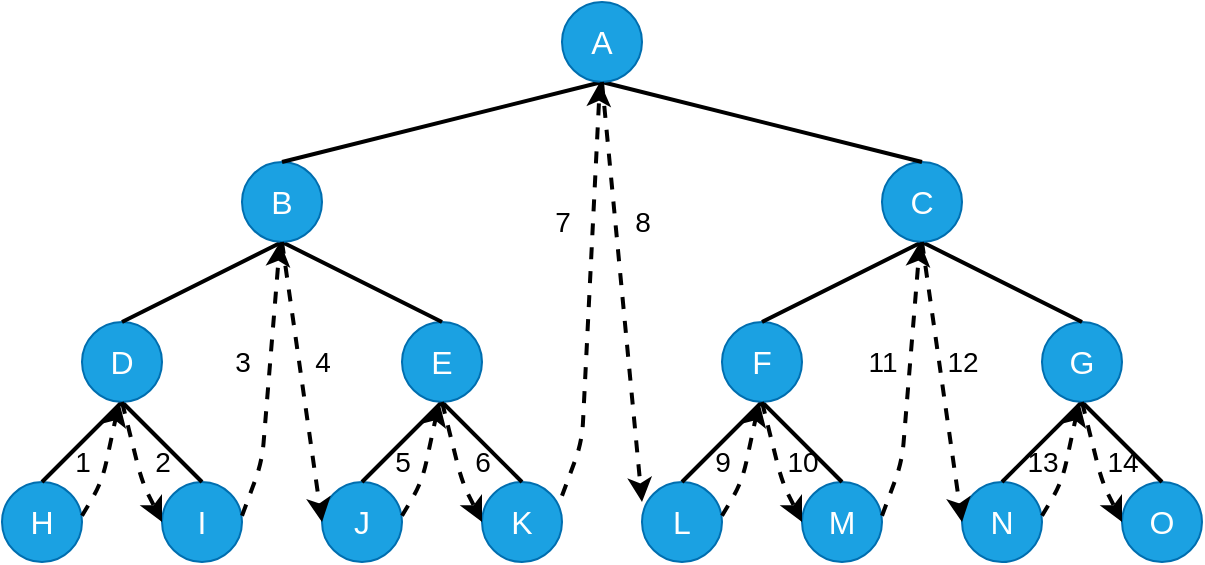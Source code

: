 <mxfile version="14.6.13" type="device"><diagram id="qobhLQH16APk-7GqI5nU" name="第 1 页"><mxGraphModel dx="895" dy="567" grid="1" gridSize="10" guides="1" tooltips="1" connect="1" arrows="1" fold="1" page="1" pageScale="1" pageWidth="827" pageHeight="1169" math="0" shadow="0"><root><mxCell id="0"/><mxCell id="1" parent="0"/><mxCell id="oHFfW1aaUXZ90VwWtwJ0-1" value="&lt;font style=&quot;font-size: 16px&quot;&gt;H&lt;/font&gt;" style="ellipse;whiteSpace=wrap;html=1;fillColor=#1ba1e2;strokeColor=#006EAF;fontColor=#ffffff;" parent="1" vertex="1"><mxGeometry x="320" y="440" width="40" height="40" as="geometry"/></mxCell><mxCell id="oHFfW1aaUXZ90VwWtwJ0-2" value="&lt;font style=&quot;font-size: 16px&quot;&gt;I&lt;/font&gt;" style="ellipse;whiteSpace=wrap;html=1;fillColor=#1ba1e2;strokeColor=#006EAF;fontColor=#ffffff;" parent="1" vertex="1"><mxGeometry x="400" y="440" width="40" height="40" as="geometry"/></mxCell><mxCell id="oHFfW1aaUXZ90VwWtwJ0-3" value="" style="endArrow=none;html=1;strokeWidth=2;" parent="1" edge="1"><mxGeometry width="50" height="50" relative="1" as="geometry"><mxPoint x="340" y="440" as="sourcePoint"/><mxPoint x="380" y="400" as="targetPoint"/></mxGeometry></mxCell><mxCell id="oHFfW1aaUXZ90VwWtwJ0-5" value="" style="endArrow=none;html=1;strokeWidth=2;exitX=0.5;exitY=0;exitDx=0;exitDy=0;" parent="1" source="oHFfW1aaUXZ90VwWtwJ0-2" edge="1"><mxGeometry width="50" height="50" relative="1" as="geometry"><mxPoint x="350" y="450" as="sourcePoint"/><mxPoint x="380" y="400" as="targetPoint"/></mxGeometry></mxCell><mxCell id="oHFfW1aaUXZ90VwWtwJ0-6" value="&lt;font style=&quot;font-size: 16px&quot;&gt;J&lt;/font&gt;" style="ellipse;whiteSpace=wrap;html=1;fillColor=#1ba1e2;strokeColor=#006EAF;fontColor=#ffffff;" parent="1" vertex="1"><mxGeometry x="480" y="440" width="40" height="40" as="geometry"/></mxCell><mxCell id="oHFfW1aaUXZ90VwWtwJ0-7" value="&lt;font style=&quot;font-size: 16px&quot;&gt;K&lt;/font&gt;" style="ellipse;whiteSpace=wrap;html=1;fillColor=#1ba1e2;strokeColor=#006EAF;fontColor=#ffffff;" parent="1" vertex="1"><mxGeometry x="560" y="440" width="40" height="40" as="geometry"/></mxCell><mxCell id="oHFfW1aaUXZ90VwWtwJ0-8" value="" style="endArrow=none;html=1;strokeWidth=2;" parent="1" edge="1"><mxGeometry width="50" height="50" relative="1" as="geometry"><mxPoint x="500" y="440" as="sourcePoint"/><mxPoint x="540" y="400" as="targetPoint"/></mxGeometry></mxCell><mxCell id="oHFfW1aaUXZ90VwWtwJ0-9" value="" style="endArrow=none;html=1;strokeWidth=2;exitX=0.5;exitY=0;exitDx=0;exitDy=0;" parent="1" source="oHFfW1aaUXZ90VwWtwJ0-7" edge="1"><mxGeometry width="50" height="50" relative="1" as="geometry"><mxPoint x="510" y="450" as="sourcePoint"/><mxPoint x="540" y="400" as="targetPoint"/></mxGeometry></mxCell><mxCell id="oHFfW1aaUXZ90VwWtwJ0-18" value="&lt;font style=&quot;font-size: 16px&quot;&gt;L&lt;/font&gt;" style="ellipse;whiteSpace=wrap;html=1;fillColor=#1ba1e2;strokeColor=#006EAF;fontColor=#ffffff;" parent="1" vertex="1"><mxGeometry x="640" y="440" width="40" height="40" as="geometry"/></mxCell><mxCell id="oHFfW1aaUXZ90VwWtwJ0-19" value="&lt;font style=&quot;font-size: 16px&quot;&gt;M&lt;/font&gt;" style="ellipse;whiteSpace=wrap;html=1;fillColor=#1ba1e2;strokeColor=#006EAF;fontColor=#ffffff;" parent="1" vertex="1"><mxGeometry x="720" y="440" width="40" height="40" as="geometry"/></mxCell><mxCell id="oHFfW1aaUXZ90VwWtwJ0-20" value="" style="endArrow=none;html=1;strokeWidth=2;" parent="1" edge="1"><mxGeometry width="50" height="50" relative="1" as="geometry"><mxPoint x="660" y="440" as="sourcePoint"/><mxPoint x="700" y="400" as="targetPoint"/></mxGeometry></mxCell><mxCell id="oHFfW1aaUXZ90VwWtwJ0-21" value="" style="endArrow=none;html=1;strokeWidth=2;exitX=0.5;exitY=0;exitDx=0;exitDy=0;" parent="1" source="oHFfW1aaUXZ90VwWtwJ0-19" edge="1"><mxGeometry width="50" height="50" relative="1" as="geometry"><mxPoint x="670" y="450" as="sourcePoint"/><mxPoint x="700" y="400" as="targetPoint"/></mxGeometry></mxCell><mxCell id="oHFfW1aaUXZ90VwWtwJ0-22" value="&lt;font style=&quot;font-size: 16px&quot;&gt;N&lt;/font&gt;" style="ellipse;whiteSpace=wrap;html=1;fillColor=#1ba1e2;strokeColor=#006EAF;fontColor=#ffffff;" parent="1" vertex="1"><mxGeometry x="800" y="440" width="40" height="40" as="geometry"/></mxCell><mxCell id="oHFfW1aaUXZ90VwWtwJ0-23" value="&lt;font style=&quot;font-size: 16px&quot;&gt;O&lt;/font&gt;" style="ellipse;whiteSpace=wrap;html=1;fillColor=#1ba1e2;strokeColor=#006EAF;fontColor=#ffffff;" parent="1" vertex="1"><mxGeometry x="880" y="440" width="40" height="40" as="geometry"/></mxCell><mxCell id="oHFfW1aaUXZ90VwWtwJ0-24" value="" style="endArrow=none;html=1;strokeWidth=2;" parent="1" edge="1"><mxGeometry width="50" height="50" relative="1" as="geometry"><mxPoint x="820" y="440" as="sourcePoint"/><mxPoint x="860" y="400" as="targetPoint"/></mxGeometry></mxCell><mxCell id="oHFfW1aaUXZ90VwWtwJ0-25" value="" style="endArrow=none;html=1;strokeWidth=2;exitX=0.5;exitY=0;exitDx=0;exitDy=0;" parent="1" source="oHFfW1aaUXZ90VwWtwJ0-23" edge="1"><mxGeometry width="50" height="50" relative="1" as="geometry"><mxPoint x="830" y="450" as="sourcePoint"/><mxPoint x="860" y="400" as="targetPoint"/></mxGeometry></mxCell><mxCell id="oHFfW1aaUXZ90VwWtwJ0-26" value="&lt;font style=&quot;font-size: 16px&quot;&gt;D&lt;/font&gt;" style="ellipse;whiteSpace=wrap;html=1;fillColor=#1ba1e2;strokeColor=#006EAF;fontColor=#ffffff;" parent="1" vertex="1"><mxGeometry x="360" y="360" width="40" height="40" as="geometry"/></mxCell><mxCell id="oHFfW1aaUXZ90VwWtwJ0-27" value="&lt;font style=&quot;font-size: 16px&quot;&gt;E&lt;/font&gt;" style="ellipse;whiteSpace=wrap;html=1;fillColor=#1ba1e2;strokeColor=#006EAF;fontColor=#ffffff;" parent="1" vertex="1"><mxGeometry x="520" y="360" width="40" height="40" as="geometry"/></mxCell><mxCell id="oHFfW1aaUXZ90VwWtwJ0-28" value="" style="endArrow=none;html=1;strokeWidth=2;" parent="1" edge="1"><mxGeometry width="50" height="50" relative="1" as="geometry"><mxPoint x="380" y="360" as="sourcePoint"/><mxPoint x="460" y="320" as="targetPoint"/></mxGeometry></mxCell><mxCell id="oHFfW1aaUXZ90VwWtwJ0-29" value="" style="endArrow=none;html=1;strokeWidth=2;exitX=0.5;exitY=0;exitDx=0;exitDy=0;" parent="1" source="oHFfW1aaUXZ90VwWtwJ0-27" edge="1"><mxGeometry width="50" height="50" relative="1" as="geometry"><mxPoint x="390" y="370" as="sourcePoint"/><mxPoint x="460" y="320" as="targetPoint"/><Array as="points"><mxPoint x="460" y="320"/></Array></mxGeometry></mxCell><mxCell id="oHFfW1aaUXZ90VwWtwJ0-30" value="&lt;span style=&quot;font-size: 16px&quot;&gt;F&lt;/span&gt;" style="ellipse;whiteSpace=wrap;html=1;fillColor=#1ba1e2;strokeColor=#006EAF;fontColor=#ffffff;" parent="1" vertex="1"><mxGeometry x="680" y="360" width="40" height="40" as="geometry"/></mxCell><mxCell id="oHFfW1aaUXZ90VwWtwJ0-31" value="&lt;font style=&quot;font-size: 16px&quot;&gt;G&lt;/font&gt;" style="ellipse;whiteSpace=wrap;html=1;fillColor=#1ba1e2;strokeColor=#006EAF;fontColor=#ffffff;" parent="1" vertex="1"><mxGeometry x="840" y="360" width="40" height="40" as="geometry"/></mxCell><mxCell id="oHFfW1aaUXZ90VwWtwJ0-32" value="" style="endArrow=none;html=1;strokeWidth=2;" parent="1" edge="1"><mxGeometry width="50" height="50" relative="1" as="geometry"><mxPoint x="700" y="360" as="sourcePoint"/><mxPoint x="780" y="320" as="targetPoint"/></mxGeometry></mxCell><mxCell id="oHFfW1aaUXZ90VwWtwJ0-33" value="" style="endArrow=none;html=1;strokeWidth=2;exitX=0.5;exitY=0;exitDx=0;exitDy=0;" parent="1" source="oHFfW1aaUXZ90VwWtwJ0-31" edge="1"><mxGeometry width="50" height="50" relative="1" as="geometry"><mxPoint x="710" y="370" as="sourcePoint"/><mxPoint x="780" y="320" as="targetPoint"/></mxGeometry></mxCell><mxCell id="oHFfW1aaUXZ90VwWtwJ0-34" value="&lt;font style=&quot;font-size: 16px&quot;&gt;B&lt;/font&gt;" style="ellipse;whiteSpace=wrap;html=1;fillColor=#1ba1e2;strokeColor=#006EAF;fontColor=#ffffff;" parent="1" vertex="1"><mxGeometry x="440" y="280" width="40" height="40" as="geometry"/></mxCell><mxCell id="oHFfW1aaUXZ90VwWtwJ0-35" value="&lt;font style=&quot;font-size: 16px&quot;&gt;C&lt;/font&gt;" style="ellipse;whiteSpace=wrap;html=1;fillColor=#1ba1e2;strokeColor=#006EAF;fontColor=#ffffff;" parent="1" vertex="1"><mxGeometry x="760" y="280" width="40" height="40" as="geometry"/></mxCell><mxCell id="oHFfW1aaUXZ90VwWtwJ0-36" value="" style="endArrow=none;html=1;strokeWidth=2;" parent="1" edge="1"><mxGeometry width="50" height="50" relative="1" as="geometry"><mxPoint x="460" y="280" as="sourcePoint"/><mxPoint x="620" y="240" as="targetPoint"/></mxGeometry></mxCell><mxCell id="oHFfW1aaUXZ90VwWtwJ0-39" value="" style="endArrow=none;html=1;strokeWidth=2;exitX=0.5;exitY=0;exitDx=0;exitDy=0;" parent="1" source="oHFfW1aaUXZ90VwWtwJ0-35" edge="1"><mxGeometry width="50" height="50" relative="1" as="geometry"><mxPoint x="470" y="290" as="sourcePoint"/><mxPoint x="620" y="240" as="targetPoint"/></mxGeometry></mxCell><mxCell id="oHFfW1aaUXZ90VwWtwJ0-40" value="&lt;font style=&quot;font-size: 16px&quot;&gt;A&lt;/font&gt;" style="ellipse;whiteSpace=wrap;html=1;fillColor=#1ba1e2;strokeColor=#006EAF;fontColor=#ffffff;" parent="1" vertex="1"><mxGeometry x="600" y="200" width="40" height="40" as="geometry"/></mxCell><mxCell id="oHFfW1aaUXZ90VwWtwJ0-54" value="" style="endArrow=classic;html=1;dashed=1;strokeWidth=2;exitX=0.004;exitY=0.256;exitDx=0;exitDy=0;exitPerimeter=0;" parent="1" edge="1"><mxGeometry width="50" height="50" relative="1" as="geometry"><mxPoint x="360.0" y="456.88" as="sourcePoint"/><mxPoint x="378.6" y="400" as="targetPoint"/><Array as="points"><mxPoint x="370" y="440"/></Array></mxGeometry></mxCell><mxCell id="oHFfW1aaUXZ90VwWtwJ0-55" value="&lt;font style=&quot;font-size: 14px&quot;&gt;1&lt;/font&gt;" style="text;html=1;align=center;verticalAlign=middle;resizable=0;points=[];autosize=1;strokeColor=none;" parent="1" vertex="1"><mxGeometry x="350" y="420" width="20" height="20" as="geometry"/></mxCell><mxCell id="oHFfW1aaUXZ90VwWtwJ0-81" value="" style="endArrow=classic;html=1;dashed=1;strokeWidth=2;entryX=0;entryY=0.5;entryDx=0;entryDy=0;" parent="1" target="oHFfW1aaUXZ90VwWtwJ0-2" edge="1"><mxGeometry width="50" height="50" relative="1" as="geometry"><mxPoint x="380" y="400" as="sourcePoint"/><mxPoint x="370" y="466.88" as="targetPoint"/><Array as="points"><mxPoint x="390" y="440"/></Array></mxGeometry></mxCell><mxCell id="oHFfW1aaUXZ90VwWtwJ0-82" value="&lt;font style=&quot;font-size: 14px&quot;&gt;2&lt;/font&gt;" style="text;html=1;align=center;verticalAlign=middle;resizable=0;points=[];autosize=1;strokeColor=none;direction=north;" parent="1" vertex="1"><mxGeometry x="390" y="420" width="20" height="20" as="geometry"/></mxCell><mxCell id="oHFfW1aaUXZ90VwWtwJ0-83" value="" style="endArrow=classic;html=1;dashed=1;strokeWidth=2;exitX=0.004;exitY=0.256;exitDx=0;exitDy=0;exitPerimeter=0;" parent="1" edge="1"><mxGeometry width="50" height="50" relative="1" as="geometry"><mxPoint x="440" y="456.88" as="sourcePoint"/><mxPoint x="459" y="320" as="targetPoint"/><Array as="points"><mxPoint x="450" y="430"/></Array></mxGeometry></mxCell><mxCell id="oHFfW1aaUXZ90VwWtwJ0-84" value="&lt;font style=&quot;font-size: 14px&quot;&gt;3&lt;/font&gt;" style="text;html=1;align=center;verticalAlign=middle;resizable=0;points=[];autosize=1;strokeColor=none;" parent="1" vertex="1"><mxGeometry x="430" y="370" width="20" height="20" as="geometry"/></mxCell><mxCell id="oHFfW1aaUXZ90VwWtwJ0-85" value="" style="endArrow=classic;html=1;dashed=1;strokeWidth=2;entryX=0;entryY=0.5;entryDx=0;entryDy=0;" parent="1" target="oHFfW1aaUXZ90VwWtwJ0-6" edge="1"><mxGeometry width="50" height="50" relative="1" as="geometry"><mxPoint x="460" y="320" as="sourcePoint"/><mxPoint x="450" y="466.88" as="targetPoint"/><Array as="points"/></mxGeometry></mxCell><mxCell id="oHFfW1aaUXZ90VwWtwJ0-86" value="&lt;font style=&quot;font-size: 14px&quot;&gt;4&lt;/font&gt;" style="text;html=1;align=center;verticalAlign=middle;resizable=0;points=[];autosize=1;strokeColor=none;direction=south;" parent="1" vertex="1"><mxGeometry x="470" y="370" width="20" height="20" as="geometry"/></mxCell><mxCell id="wMiKwbEDINezpfXXUwjZ-5" value="" style="endArrow=classic;html=1;dashed=1;strokeWidth=2;exitX=0.004;exitY=0.256;exitDx=0;exitDy=0;exitPerimeter=0;" edge="1" parent="1"><mxGeometry width="50" height="50" relative="1" as="geometry"><mxPoint x="520" y="456.88" as="sourcePoint"/><mxPoint x="538.6" y="400" as="targetPoint"/><Array as="points"><mxPoint x="530" y="440"/></Array></mxGeometry></mxCell><mxCell id="wMiKwbEDINezpfXXUwjZ-6" value="&lt;font style=&quot;font-size: 14px&quot;&gt;5&lt;/font&gt;" style="text;html=1;align=center;verticalAlign=middle;resizable=0;points=[];autosize=1;strokeColor=none;" vertex="1" parent="1"><mxGeometry x="510" y="420" width="20" height="20" as="geometry"/></mxCell><mxCell id="wMiKwbEDINezpfXXUwjZ-7" value="" style="endArrow=classic;html=1;dashed=1;strokeWidth=2;entryX=0;entryY=0.5;entryDx=0;entryDy=0;" edge="1" parent="1"><mxGeometry width="50" height="50" relative="1" as="geometry"><mxPoint x="540" y="400" as="sourcePoint"/><mxPoint x="560" y="460" as="targetPoint"/><Array as="points"><mxPoint x="550" y="440"/></Array></mxGeometry></mxCell><mxCell id="wMiKwbEDINezpfXXUwjZ-8" value="&lt;font style=&quot;font-size: 14px&quot;&gt;6&lt;/font&gt;" style="text;html=1;align=center;verticalAlign=middle;resizable=0;points=[];autosize=1;strokeColor=none;direction=north;" vertex="1" parent="1"><mxGeometry x="550" y="420" width="20" height="20" as="geometry"/></mxCell><mxCell id="wMiKwbEDINezpfXXUwjZ-11" value="" style="endArrow=classic;html=1;dashed=1;strokeWidth=2;exitX=0.004;exitY=0.256;exitDx=0;exitDy=0;exitPerimeter=0;" edge="1" parent="1"><mxGeometry width="50" height="50" relative="1" as="geometry"><mxPoint x="600" y="446.88" as="sourcePoint"/><mxPoint x="619" y="240" as="targetPoint"/><Array as="points"><mxPoint x="610" y="420"/></Array></mxGeometry></mxCell><mxCell id="wMiKwbEDINezpfXXUwjZ-12" value="&lt;font style=&quot;font-size: 14px&quot;&gt;7&lt;/font&gt;" style="text;html=1;align=center;verticalAlign=middle;resizable=0;points=[];autosize=1;strokeColor=none;" vertex="1" parent="1"><mxGeometry x="590" y="300" width="20" height="20" as="geometry"/></mxCell><mxCell id="wMiKwbEDINezpfXXUwjZ-13" value="" style="endArrow=classic;html=1;dashed=1;strokeWidth=2;" edge="1" parent="1"><mxGeometry width="50" height="50" relative="1" as="geometry"><mxPoint x="620" y="240" as="sourcePoint"/><mxPoint x="640" y="450" as="targetPoint"/><Array as="points"/></mxGeometry></mxCell><mxCell id="wMiKwbEDINezpfXXUwjZ-14" value="&lt;font style=&quot;font-size: 14px&quot;&gt;8&lt;/font&gt;" style="text;html=1;align=center;verticalAlign=middle;resizable=0;points=[];autosize=1;strokeColor=none;direction=south;" vertex="1" parent="1"><mxGeometry x="630" y="300" width="20" height="20" as="geometry"/></mxCell><mxCell id="wMiKwbEDINezpfXXUwjZ-21" value="" style="endArrow=classic;html=1;dashed=1;strokeWidth=2;exitX=0.004;exitY=0.256;exitDx=0;exitDy=0;exitPerimeter=0;" edge="1" parent="1"><mxGeometry width="50" height="50" relative="1" as="geometry"><mxPoint x="680" y="456.88" as="sourcePoint"/><mxPoint x="698.6" y="400.0" as="targetPoint"/><Array as="points"><mxPoint x="690" y="440"/></Array></mxGeometry></mxCell><mxCell id="wMiKwbEDINezpfXXUwjZ-22" value="&lt;font style=&quot;font-size: 14px&quot;&gt;9&lt;/font&gt;" style="text;html=1;align=center;verticalAlign=middle;resizable=0;points=[];autosize=1;strokeColor=none;" vertex="1" parent="1"><mxGeometry x="670" y="420" width="20" height="20" as="geometry"/></mxCell><mxCell id="wMiKwbEDINezpfXXUwjZ-23" value="" style="endArrow=classic;html=1;dashed=1;strokeWidth=2;entryX=0;entryY=0.5;entryDx=0;entryDy=0;" edge="1" parent="1"><mxGeometry width="50" height="50" relative="1" as="geometry"><mxPoint x="700" y="400.0" as="sourcePoint"/><mxPoint x="720" y="460" as="targetPoint"/><Array as="points"><mxPoint x="710" y="440"/></Array></mxGeometry></mxCell><mxCell id="wMiKwbEDINezpfXXUwjZ-24" value="&lt;font style=&quot;font-size: 14px&quot;&gt;10&lt;/font&gt;" style="text;html=1;align=center;verticalAlign=middle;resizable=0;points=[];autosize=1;strokeColor=none;direction=north;" vertex="1" parent="1"><mxGeometry x="705" y="420" width="30" height="20" as="geometry"/></mxCell><mxCell id="wMiKwbEDINezpfXXUwjZ-25" value="" style="endArrow=classic;html=1;dashed=1;strokeWidth=2;exitX=0.004;exitY=0.256;exitDx=0;exitDy=0;exitPerimeter=0;" edge="1" parent="1"><mxGeometry width="50" height="50" relative="1" as="geometry"><mxPoint x="840" y="456.88" as="sourcePoint"/><mxPoint x="858.6" y="400.0" as="targetPoint"/><Array as="points"><mxPoint x="850" y="440"/></Array></mxGeometry></mxCell><mxCell id="wMiKwbEDINezpfXXUwjZ-26" value="&lt;font style=&quot;font-size: 14px&quot;&gt;13&lt;/font&gt;" style="text;html=1;align=center;verticalAlign=middle;resizable=0;points=[];autosize=1;strokeColor=none;" vertex="1" parent="1"><mxGeometry x="825" y="420" width="30" height="20" as="geometry"/></mxCell><mxCell id="wMiKwbEDINezpfXXUwjZ-27" value="" style="endArrow=classic;html=1;dashed=1;strokeWidth=2;entryX=0;entryY=0.5;entryDx=0;entryDy=0;" edge="1" parent="1"><mxGeometry width="50" height="50" relative="1" as="geometry"><mxPoint x="860" y="400.0" as="sourcePoint"/><mxPoint x="880" y="460" as="targetPoint"/><Array as="points"><mxPoint x="870" y="440"/></Array></mxGeometry></mxCell><mxCell id="wMiKwbEDINezpfXXUwjZ-28" value="&lt;font style=&quot;font-size: 14px&quot;&gt;14&lt;/font&gt;" style="text;html=1;align=center;verticalAlign=middle;resizable=0;points=[];autosize=1;strokeColor=none;direction=north;" vertex="1" parent="1"><mxGeometry x="865" y="420" width="30" height="20" as="geometry"/></mxCell><mxCell id="wMiKwbEDINezpfXXUwjZ-29" value="" style="endArrow=classic;html=1;dashed=1;strokeWidth=2;exitX=0.004;exitY=0.256;exitDx=0;exitDy=0;exitPerimeter=0;" edge="1" parent="1"><mxGeometry width="50" height="50" relative="1" as="geometry"><mxPoint x="760" y="456.88" as="sourcePoint"/><mxPoint x="779" y="320.0" as="targetPoint"/><Array as="points"><mxPoint x="770" y="430"/></Array></mxGeometry></mxCell><mxCell id="wMiKwbEDINezpfXXUwjZ-30" value="&lt;font style=&quot;font-size: 14px&quot;&gt;11&lt;/font&gt;" style="text;html=1;align=center;verticalAlign=middle;resizable=0;points=[];autosize=1;strokeColor=none;" vertex="1" parent="1"><mxGeometry x="745" y="370" width="30" height="20" as="geometry"/></mxCell><mxCell id="wMiKwbEDINezpfXXUwjZ-31" value="" style="endArrow=classic;html=1;dashed=1;strokeWidth=2;entryX=0;entryY=0.5;entryDx=0;entryDy=0;" edge="1" parent="1"><mxGeometry width="50" height="50" relative="1" as="geometry"><mxPoint x="780" y="320.0" as="sourcePoint"/><mxPoint x="800" y="460" as="targetPoint"/><Array as="points"/></mxGeometry></mxCell><mxCell id="wMiKwbEDINezpfXXUwjZ-32" value="&lt;font style=&quot;font-size: 14px&quot;&gt;12&lt;/font&gt;" style="text;html=1;align=center;verticalAlign=middle;resizable=0;points=[];autosize=1;strokeColor=none;direction=south;" vertex="1" parent="1"><mxGeometry x="785" y="370" width="30" height="20" as="geometry"/></mxCell></root></mxGraphModel></diagram></mxfile>